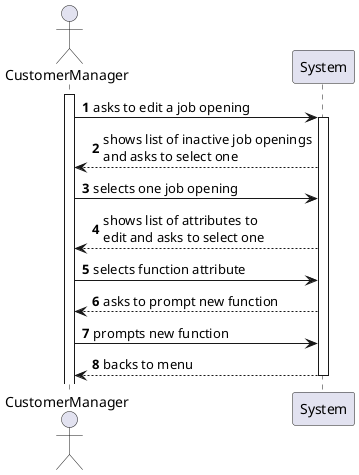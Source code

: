 @startuml
'https://plantuml.com/sequence-diagram

autonumber

actor CustomerManager
participant System

activate CustomerManager
CustomerManager -> System : asks to edit a job opening
activate System
System --> CustomerManager : shows list of inactive job openings\nand asks to select one
CustomerManager -> System : selects one job opening
System --> CustomerManager : shows list of attributes to\nedit and asks to select one
CustomerManager -> System : selects function attribute
System --> CustomerManager : asks to prompt new function
CustomerManager -> System : prompts new function
System --> CustomerManager : backs to menu
deactivate System
@enduml